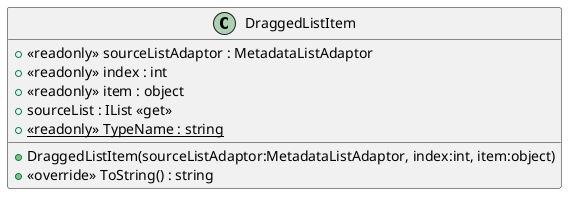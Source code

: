 @startuml
class DraggedListItem {
    + DraggedListItem(sourceListAdaptor:MetadataListAdaptor, index:int, item:object)
    + <<readonly>> sourceListAdaptor : MetadataListAdaptor
    + <<readonly>> index : int
    + <<readonly>> item : object
    + sourceList : IList <<get>>
    + {static} <<readonly>> TypeName : string
    + <<override>> ToString() : string
}
@enduml

